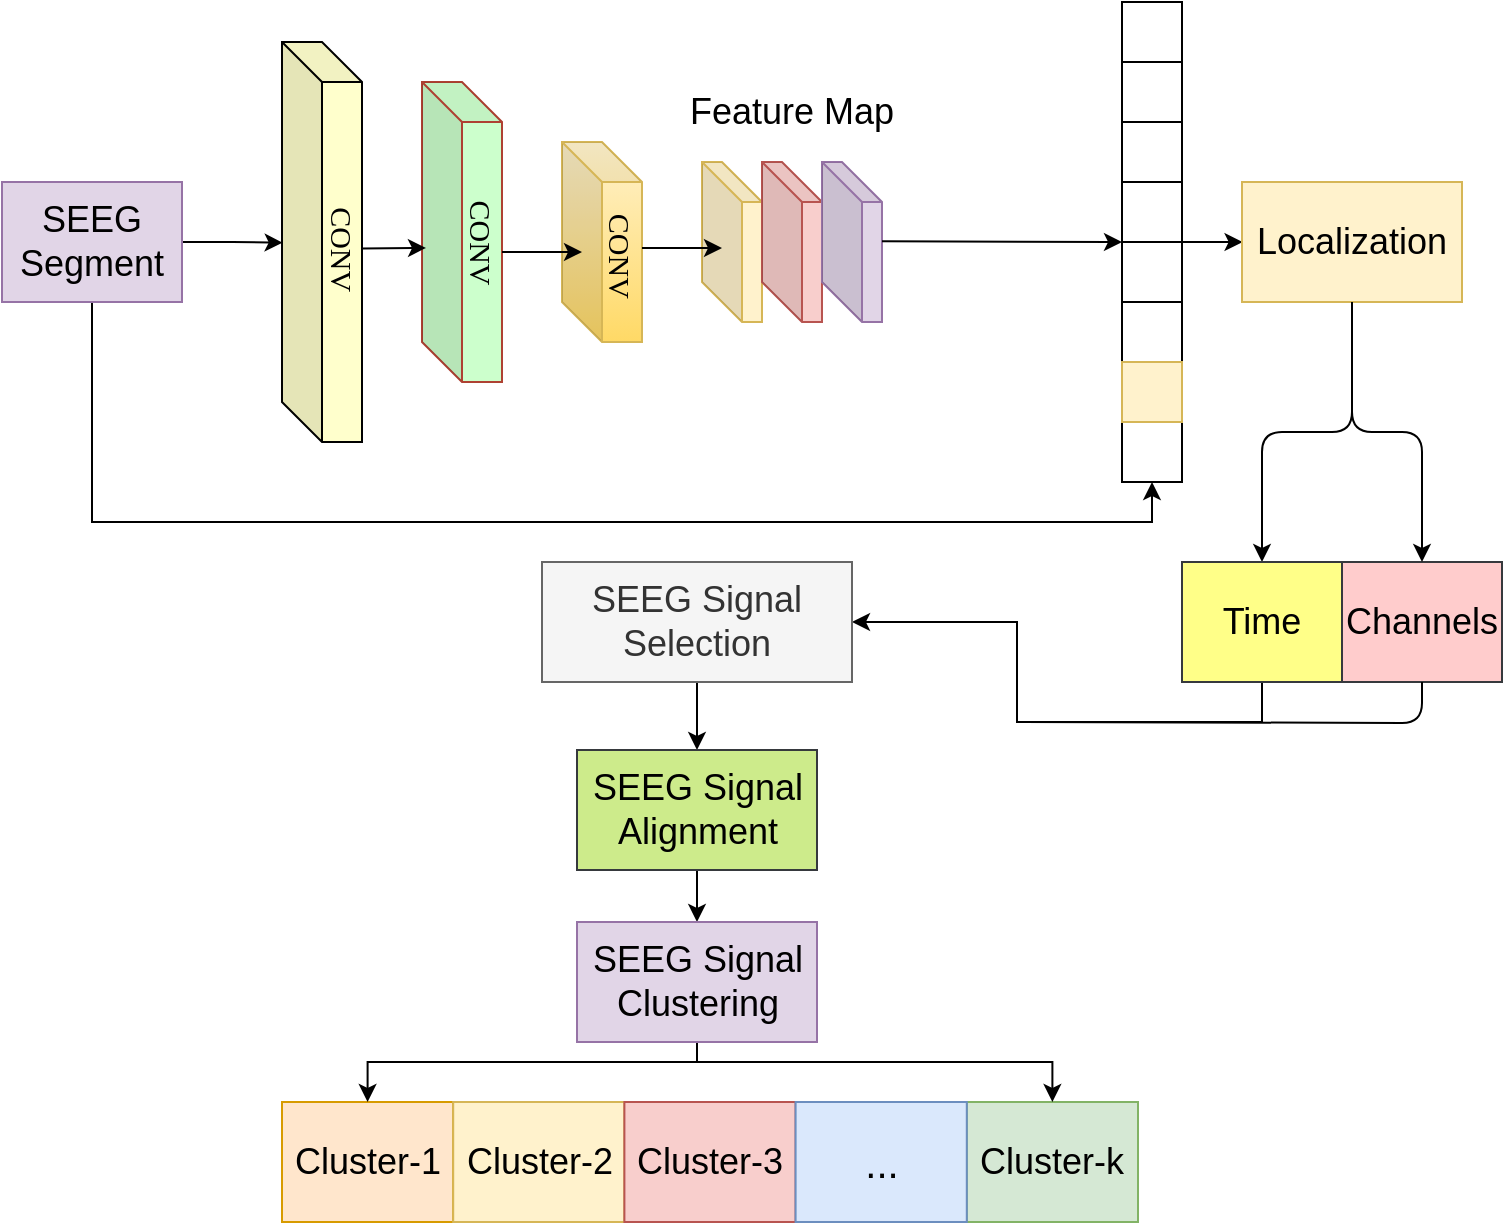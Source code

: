 <mxfile version="13.6.2" type="github">
  <diagram id="Wx8GK405Yj2OqTjKrMqW" name="Page-1">
    <mxGraphModel dx="1408" dy="819" grid="1" gridSize="10" guides="1" tooltips="1" connect="1" arrows="1" fold="1" page="1" pageScale="1" pageWidth="827" pageHeight="1169" math="1" shadow="0">
      <root>
        <mxCell id="0" />
        <mxCell id="1" parent="0" />
        <mxCell id="rtLLGx0ZlrT6Qw1LvZ3F-5" style="edgeStyle=orthogonalEdgeStyle;rounded=0;orthogonalLoop=1;jettySize=auto;html=1;exitX=1;exitY=0.5;exitDx=0;exitDy=0;entryX=0;entryY=0.5;entryDx=0;entryDy=0;" parent="1" source="rtLLGx0ZlrT6Qw1LvZ3F-1" edge="1">
          <mxGeometry relative="1" as="geometry">
            <mxPoint x="200.333" y="300.333" as="targetPoint" />
          </mxGeometry>
        </mxCell>
        <mxCell id="rtLLGx0ZlrT6Qw1LvZ3F-129" style="edgeStyle=orthogonalEdgeStyle;rounded=0;orthogonalLoop=1;jettySize=auto;html=1;exitX=0.5;exitY=1;exitDx=0;exitDy=0;entryX=0.5;entryY=1;entryDx=0;entryDy=0;startArrow=none;startFill=0;strokeColor=#000000;" parent="1" source="rtLLGx0ZlrT6Qw1LvZ3F-1" target="rtLLGx0ZlrT6Qw1LvZ3F-115" edge="1">
          <mxGeometry relative="1" as="geometry" />
        </mxCell>
        <mxCell id="rtLLGx0ZlrT6Qw1LvZ3F-1" value="&lt;font style=&quot;font-size: 18px&quot;&gt;SEEG Segment&lt;/font&gt;" style="rounded=0;whiteSpace=wrap;html=1;fillColor=#e1d5e7;strokeColor=#9673a6;" parent="1" vertex="1">
          <mxGeometry x="60" y="270" width="90" height="60" as="geometry" />
        </mxCell>
        <mxCell id="rtLLGx0ZlrT6Qw1LvZ3F-31" value="" style="group;fillColor=#FFFFFF;strokeColor=none;" parent="1" vertex="1" connectable="0">
          <mxGeometry x="200" y="200" width="60" height="200" as="geometry" />
        </mxCell>
        <mxCell id="rtLLGx0ZlrT6Qw1LvZ3F-27" value="" style="shape=cube;whiteSpace=wrap;html=1;boundedLbl=1;backgroundOutline=1;darkOpacity=0.05;darkOpacity2=0.1;fillColor=#FFFFCC;gradientColor=none;" parent="rtLLGx0ZlrT6Qw1LvZ3F-31" vertex="1">
          <mxGeometry width="40" height="200" as="geometry" />
        </mxCell>
        <mxCell id="rtLLGx0ZlrT6Qw1LvZ3F-30" value="&lt;font face=&quot;Verdana&quot; style=&quot;font-size: 15px&quot;&gt;CONV&lt;/font&gt;" style="text;html=1;align=center;verticalAlign=middle;resizable=0;points=[];autosize=1;rotation=90;" parent="rtLLGx0ZlrT6Qw1LvZ3F-31" vertex="1">
          <mxGeometry y="93.333" width="60" height="20" as="geometry" />
        </mxCell>
        <mxCell id="rtLLGx0ZlrT6Qw1LvZ3F-32" value="" style="group;fillColor=#FFFFFF;strokeColor=none;" parent="1" vertex="1" connectable="0">
          <mxGeometry x="270" y="220" width="60" height="150" as="geometry" />
        </mxCell>
        <mxCell id="rtLLGx0ZlrT6Qw1LvZ3F-33" value="" style="shape=cube;whiteSpace=wrap;html=1;boundedLbl=1;backgroundOutline=1;darkOpacity=0.05;darkOpacity2=0.1;fillColor=#CCFFCC;strokeColor=#ae4132;" parent="rtLLGx0ZlrT6Qw1LvZ3F-32" vertex="1">
          <mxGeometry width="40" height="150" as="geometry" />
        </mxCell>
        <mxCell id="rtLLGx0ZlrT6Qw1LvZ3F-34" value="&lt;font face=&quot;Verdana&quot; style=&quot;font-size: 15px&quot;&gt;CONV&lt;/font&gt;" style="text;html=1;align=center;verticalAlign=middle;resizable=0;points=[];autosize=1;rotation=90;" parent="rtLLGx0ZlrT6Qw1LvZ3F-32" vertex="1">
          <mxGeometry y="70" width="60" height="20" as="geometry" />
        </mxCell>
        <mxCell id="rtLLGx0ZlrT6Qw1LvZ3F-35" value="" style="group;gradientColor=none;fillColor=#FFFFFF;strokeColor=none;" parent="1" vertex="1" connectable="0">
          <mxGeometry x="340" y="250" width="60" height="100" as="geometry" />
        </mxCell>
        <mxCell id="rtLLGx0ZlrT6Qw1LvZ3F-36" value="" style="shape=cube;whiteSpace=wrap;html=1;boundedLbl=1;backgroundOutline=1;darkOpacity=0.05;darkOpacity2=0.1;gradientColor=#ffd966;fillColor=#fff2cc;strokeColor=#d6b656;" parent="rtLLGx0ZlrT6Qw1LvZ3F-35" vertex="1">
          <mxGeometry width="40" height="100.0" as="geometry" />
        </mxCell>
        <mxCell id="rtLLGx0ZlrT6Qw1LvZ3F-37" value="&lt;font face=&quot;Verdana&quot; style=&quot;font-size: 15px&quot;&gt;CONV&lt;/font&gt;" style="text;html=1;align=center;verticalAlign=middle;resizable=0;points=[];autosize=1;rotation=90;" parent="rtLLGx0ZlrT6Qw1LvZ3F-35" vertex="1">
          <mxGeometry y="46.667" width="60" height="20" as="geometry" />
        </mxCell>
        <mxCell id="rtLLGx0ZlrT6Qw1LvZ3F-67" style="edgeStyle=none;rounded=0;orthogonalLoop=1;jettySize=auto;html=1;entryX=0.05;entryY=0.553;entryDx=0;entryDy=0;entryPerimeter=0;" parent="1" source="rtLLGx0ZlrT6Qw1LvZ3F-30" target="rtLLGx0ZlrT6Qw1LvZ3F-33" edge="1">
          <mxGeometry relative="1" as="geometry" />
        </mxCell>
        <mxCell id="rtLLGx0ZlrT6Qw1LvZ3F-98" value="" style="group" parent="1" vertex="1" connectable="0">
          <mxGeometry x="410" y="260" width="90" height="80" as="geometry" />
        </mxCell>
        <mxCell id="rtLLGx0ZlrT6Qw1LvZ3F-91" value="" style="shape=cube;whiteSpace=wrap;html=1;boundedLbl=1;backgroundOutline=1;darkOpacity=0.05;darkOpacity2=0.1;fillColor=#fff2cc;strokeColor=#d6b656;" parent="rtLLGx0ZlrT6Qw1LvZ3F-98" vertex="1">
          <mxGeometry width="30" height="80" as="geometry" />
        </mxCell>
        <mxCell id="rtLLGx0ZlrT6Qw1LvZ3F-92" value="" style="shape=cube;whiteSpace=wrap;html=1;boundedLbl=1;backgroundOutline=1;darkOpacity=0.05;darkOpacity2=0.1;fillColor=#f8cecc;strokeColor=#b85450;" parent="rtLLGx0ZlrT6Qw1LvZ3F-98" vertex="1">
          <mxGeometry x="30" width="30" height="80" as="geometry" />
        </mxCell>
        <mxCell id="rtLLGx0ZlrT6Qw1LvZ3F-93" value="" style="shape=cube;whiteSpace=wrap;html=1;boundedLbl=1;backgroundOutline=1;darkOpacity=0.05;darkOpacity2=0.1;fillColor=#e1d5e7;strokeColor=#9673a6;" parent="rtLLGx0ZlrT6Qw1LvZ3F-98" vertex="1">
          <mxGeometry x="60" width="30" height="80" as="geometry" />
        </mxCell>
        <mxCell id="rtLLGx0ZlrT6Qw1LvZ3F-43" style="edgeStyle=none;rounded=0;orthogonalLoop=1;jettySize=auto;html=1;exitX=0;exitY=0;exitDx=25;exitDy=100;exitPerimeter=0;entryX=0.5;entryY=0;entryDx=0;entryDy=0;dashed=1;strokeColor=none;" parent="1" edge="1">
          <mxGeometry relative="1" as="geometry">
            <mxPoint x="495" y="350" as="sourcePoint" />
            <mxPoint x="578.333" y="390" as="targetPoint" />
          </mxGeometry>
        </mxCell>
        <mxCell id="rtLLGx0ZlrT6Qw1LvZ3F-118" value="" style="group" parent="1" vertex="1" connectable="0">
          <mxGeometry x="620" y="180" width="30" height="240" as="geometry" />
        </mxCell>
        <mxCell id="rtLLGx0ZlrT6Qw1LvZ3F-108" value="" style="rounded=0;whiteSpace=wrap;html=1;" parent="rtLLGx0ZlrT6Qw1LvZ3F-118" vertex="1">
          <mxGeometry width="30" height="30" as="geometry" />
        </mxCell>
        <mxCell id="rtLLGx0ZlrT6Qw1LvZ3F-109" value="" style="rounded=0;whiteSpace=wrap;html=1;" parent="rtLLGx0ZlrT6Qw1LvZ3F-118" vertex="1">
          <mxGeometry y="150" width="30" height="30" as="geometry" />
        </mxCell>
        <mxCell id="rtLLGx0ZlrT6Qw1LvZ3F-110" value="" style="rounded=0;whiteSpace=wrap;html=1;" parent="rtLLGx0ZlrT6Qw1LvZ3F-118" vertex="1">
          <mxGeometry y="120" width="30" height="30" as="geometry" />
        </mxCell>
        <mxCell id="rtLLGx0ZlrT6Qw1LvZ3F-111" value="" style="rounded=0;whiteSpace=wrap;html=1;" parent="rtLLGx0ZlrT6Qw1LvZ3F-118" vertex="1">
          <mxGeometry y="90" width="30" height="30" as="geometry" />
        </mxCell>
        <mxCell id="rtLLGx0ZlrT6Qw1LvZ3F-112" value="" style="rounded=0;whiteSpace=wrap;html=1;" parent="rtLLGx0ZlrT6Qw1LvZ3F-118" vertex="1">
          <mxGeometry y="60" width="30" height="30" as="geometry" />
        </mxCell>
        <mxCell id="rtLLGx0ZlrT6Qw1LvZ3F-113" value="" style="rounded=0;whiteSpace=wrap;html=1;" parent="rtLLGx0ZlrT6Qw1LvZ3F-118" vertex="1">
          <mxGeometry y="30" width="30" height="30" as="geometry" />
        </mxCell>
        <mxCell id="rtLLGx0ZlrT6Qw1LvZ3F-115" value="" style="rounded=0;whiteSpace=wrap;html=1;" parent="rtLLGx0ZlrT6Qw1LvZ3F-118" vertex="1">
          <mxGeometry y="210" width="30" height="30" as="geometry" />
        </mxCell>
        <mxCell id="rtLLGx0ZlrT6Qw1LvZ3F-116" value="" style="rounded=0;whiteSpace=wrap;html=1;fillColor=#fff2cc;strokeColor=#d6b656;" parent="rtLLGx0ZlrT6Qw1LvZ3F-118" vertex="1">
          <mxGeometry y="180" width="30" height="30" as="geometry" />
        </mxCell>
        <mxCell id="rtLLGx0ZlrT6Qw1LvZ3F-117" style="edgeStyle=none;rounded=0;orthogonalLoop=1;jettySize=auto;html=1;exitX=0.5;exitY=1;exitDx=0;exitDy=0;startArrow=none;startFill=0;strokeColor=#000000;" parent="rtLLGx0ZlrT6Qw1LvZ3F-118" source="rtLLGx0ZlrT6Qw1LvZ3F-115" target="rtLLGx0ZlrT6Qw1LvZ3F-115" edge="1">
          <mxGeometry relative="1" as="geometry" />
        </mxCell>
        <mxCell id="rtLLGx0ZlrT6Qw1LvZ3F-120" value="" style="endArrow=classic;html=1;strokeColor=#000000;" parent="1" edge="1">
          <mxGeometry width="50" height="50" relative="1" as="geometry">
            <mxPoint x="380" y="303" as="sourcePoint" />
            <mxPoint x="420" y="303" as="targetPoint" />
          </mxGeometry>
        </mxCell>
        <mxCell id="rtLLGx0ZlrT6Qw1LvZ3F-122" value="" style="endArrow=classic;html=1;strokeColor=#000000;" parent="1" edge="1">
          <mxGeometry width="50" height="50" relative="1" as="geometry">
            <mxPoint x="310" y="305" as="sourcePoint" />
            <mxPoint x="350" y="305" as="targetPoint" />
          </mxGeometry>
        </mxCell>
        <mxCell id="rtLLGx0ZlrT6Qw1LvZ3F-128" value="" style="endArrow=classic;html=1;strokeColor=#000000;entryX=0;entryY=1;entryDx=0;entryDy=0;" parent="1" target="rtLLGx0ZlrT6Qw1LvZ3F-111" edge="1">
          <mxGeometry width="50" height="50" relative="1" as="geometry">
            <mxPoint x="500" y="299.58" as="sourcePoint" />
            <mxPoint x="600" y="299.58" as="targetPoint" />
          </mxGeometry>
        </mxCell>
        <mxCell id="rtLLGx0ZlrT6Qw1LvZ3F-130" style="edgeStyle=orthogonalEdgeStyle;rounded=0;orthogonalLoop=1;jettySize=auto;html=1;exitX=1;exitY=0;exitDx=0;exitDy=0;startArrow=none;startFill=0;strokeColor=#000000;" parent="1" source="rtLLGx0ZlrT6Qw1LvZ3F-110" edge="1">
          <mxGeometry relative="1" as="geometry">
            <mxPoint x="680.333" y="300.333" as="targetPoint" />
          </mxGeometry>
        </mxCell>
        <mxCell id="rtLLGx0ZlrT6Qw1LvZ3F-131" value="&lt;font style=&quot;font-size: 18px&quot;&gt;Localization&lt;/font&gt;" style="rounded=0;whiteSpace=wrap;html=1;fillColor=#fff2cc;strokeColor=#d6b656;" parent="1" vertex="1">
          <mxGeometry x="680" y="270" width="110" height="60" as="geometry" />
        </mxCell>
        <mxCell id="rtLLGx0ZlrT6Qw1LvZ3F-134" value="" style="endArrow=classic;html=1;strokeColor=#000000;exitX=0.5;exitY=1;exitDx=0;exitDy=0;entryX=0.5;entryY=0;entryDx=0;entryDy=0;edgeStyle=orthogonalEdgeStyle;" parent="1" source="rtLLGx0ZlrT6Qw1LvZ3F-131" target="rtLLGx0ZlrT6Qw1LvZ3F-135" edge="1">
          <mxGeometry width="50" height="50" relative="1" as="geometry">
            <mxPoint x="60" y="590" as="sourcePoint" />
            <mxPoint x="735" y="450" as="targetPoint" />
          </mxGeometry>
        </mxCell>
        <mxCell id="rtLLGx0ZlrT6Qw1LvZ3F-153" style="edgeStyle=orthogonalEdgeStyle;rounded=0;orthogonalLoop=1;jettySize=auto;html=1;exitX=0.5;exitY=1;exitDx=0;exitDy=0;entryX=1;entryY=0.5;entryDx=0;entryDy=0;startArrow=none;startFill=0;strokeColor=#000000;" parent="1" source="rtLLGx0ZlrT6Qw1LvZ3F-135" target="rtLLGx0ZlrT6Qw1LvZ3F-140" edge="1">
          <mxGeometry relative="1" as="geometry" />
        </mxCell>
        <mxCell id="rtLLGx0ZlrT6Qw1LvZ3F-135" value="&lt;font style=&quot;font-size: 18px&quot;&gt;Time&lt;/font&gt;" style="rounded=0;whiteSpace=wrap;html=1;fillColor=#ffff88;strokeColor=#36393d;" parent="1" vertex="1">
          <mxGeometry x="650" y="460" width="80" height="60" as="geometry" />
        </mxCell>
        <mxCell id="rtLLGx0ZlrT6Qw1LvZ3F-136" value="&lt;font style=&quot;font-size: 18px&quot;&gt;Channels&lt;/font&gt;" style="rounded=0;whiteSpace=wrap;html=1;fillColor=#ffcccc;strokeColor=#36393d;" parent="1" vertex="1">
          <mxGeometry x="730" y="460" width="80" height="60" as="geometry" />
        </mxCell>
        <mxCell id="rtLLGx0ZlrT6Qw1LvZ3F-137" value="" style="endArrow=classic;html=1;strokeColor=#000000;exitX=0.5;exitY=1;exitDx=0;exitDy=0;entryX=0.5;entryY=0;entryDx=0;entryDy=0;edgeStyle=orthogonalEdgeStyle;" parent="1" source="rtLLGx0ZlrT6Qw1LvZ3F-131" target="rtLLGx0ZlrT6Qw1LvZ3F-136" edge="1">
          <mxGeometry width="50" height="50" relative="1" as="geometry">
            <mxPoint x="470" y="610" as="sourcePoint" />
            <mxPoint x="520" y="560" as="targetPoint" />
          </mxGeometry>
        </mxCell>
        <mxCell id="rtLLGx0ZlrT6Qw1LvZ3F-158" style="edgeStyle=orthogonalEdgeStyle;rounded=0;orthogonalLoop=1;jettySize=auto;html=1;exitX=0.5;exitY=1;exitDx=0;exitDy=0;startArrow=none;startFill=0;strokeColor=#000000;" parent="1" source="rtLLGx0ZlrT6Qw1LvZ3F-140" target="rtLLGx0ZlrT6Qw1LvZ3F-157" edge="1">
          <mxGeometry relative="1" as="geometry" />
        </mxCell>
        <mxCell id="rtLLGx0ZlrT6Qw1LvZ3F-140" value="&lt;font style=&quot;font-size: 18px&quot;&gt;SEEG Signal Selection&lt;/font&gt;" style="rounded=0;whiteSpace=wrap;html=1;fillColor=#f5f5f5;strokeColor=#666666;fontColor=#333333;" parent="1" vertex="1">
          <mxGeometry x="330" y="460" width="155" height="60" as="geometry" />
        </mxCell>
        <mxCell id="rtLLGx0ZlrT6Qw1LvZ3F-155" value="" style="endArrow=none;html=1;strokeColor=#000000;entryX=0.5;entryY=1;entryDx=0;entryDy=0;edgeStyle=orthogonalEdgeStyle;" parent="1" target="rtLLGx0ZlrT6Qw1LvZ3F-136" edge="1">
          <mxGeometry width="50" height="50" relative="1" as="geometry">
            <mxPoint x="570" y="540" as="sourcePoint" />
            <mxPoint x="590" y="640" as="targetPoint" />
          </mxGeometry>
        </mxCell>
        <mxCell id="rtLLGx0ZlrT6Qw1LvZ3F-156" value="&lt;font style=&quot;font-size: 18px&quot;&gt;Feature Map&lt;/font&gt;" style="rounded=0;whiteSpace=wrap;html=1;fillColor=#FFFFFF;gradientColor=none;strokeColor=none;" parent="1" vertex="1">
          <mxGeometry x="395" y="220" width="120" height="30" as="geometry" />
        </mxCell>
        <mxCell id="BqNa_sSbRJecgwbqxOsx-3" style="edgeStyle=orthogonalEdgeStyle;rounded=0;orthogonalLoop=1;jettySize=auto;html=1;exitX=0.5;exitY=1;exitDx=0;exitDy=0;entryX=0.5;entryY=0;entryDx=0;entryDy=0;" parent="1" source="rtLLGx0ZlrT6Qw1LvZ3F-157" target="BqNa_sSbRJecgwbqxOsx-2" edge="1">
          <mxGeometry relative="1" as="geometry" />
        </mxCell>
        <mxCell id="rtLLGx0ZlrT6Qw1LvZ3F-157" value="&lt;font style=&quot;font-size: 18px&quot;&gt;SEEG Signal Alignment&lt;/font&gt;" style="rounded=0;whiteSpace=wrap;html=1;fillColor=#cdeb8b;strokeColor=#36393d;" parent="1" vertex="1">
          <mxGeometry x="347.5" y="554" width="120" height="60" as="geometry" />
        </mxCell>
        <mxCell id="rtLLGx0ZlrT6Qw1LvZ3F-185" value="" style="group;fillColor=#ffe6cc;strokeColor=#d79b00;" parent="1" vertex="1" connectable="0">
          <mxGeometry x="200" y="730" width="428" height="60" as="geometry" />
        </mxCell>
        <mxCell id="rtLLGx0ZlrT6Qw1LvZ3F-180" value="&lt;span style=&quot;font-size: 18px&quot;&gt;Cluster-1&lt;/span&gt;" style="rounded=0;whiteSpace=wrap;html=1;fillColor=#ffe6cc;strokeColor=#d79b00;" parent="rtLLGx0ZlrT6Qw1LvZ3F-185" vertex="1">
          <mxGeometry width="85.6" height="60" as="geometry" />
        </mxCell>
        <mxCell id="rtLLGx0ZlrT6Qw1LvZ3F-181" value="&lt;span style=&quot;font-size: 18px ; white-space: normal&quot;&gt;Cluster-2&lt;/span&gt;" style="rounded=0;whiteSpace=wrap;html=1;fillColor=#fff2cc;strokeColor=#d6b656;" parent="rtLLGx0ZlrT6Qw1LvZ3F-185" vertex="1">
          <mxGeometry x="85.6" width="85.6" height="60" as="geometry" />
        </mxCell>
        <mxCell id="rtLLGx0ZlrT6Qw1LvZ3F-182" value="&lt;span style=&quot;font-size: 18px&quot;&gt;Cluster-k&lt;/span&gt;" style="rounded=0;whiteSpace=wrap;html=1;fillColor=#d5e8d4;strokeColor=#82b366;" parent="rtLLGx0ZlrT6Qw1LvZ3F-185" vertex="1">
          <mxGeometry x="342.4" width="85.6" height="60" as="geometry" />
        </mxCell>
        <mxCell id="rtLLGx0ZlrT6Qw1LvZ3F-183" value="&lt;span style=&quot;font-size: 18px&quot;&gt;Cluster-3&lt;/span&gt;" style="rounded=0;whiteSpace=wrap;html=1;fillColor=#f8cecc;strokeColor=#b85450;" parent="rtLLGx0ZlrT6Qw1LvZ3F-185" vertex="1">
          <mxGeometry x="171.2" width="85.6" height="60" as="geometry" />
        </mxCell>
        <mxCell id="rtLLGx0ZlrT6Qw1LvZ3F-184" value="&lt;font style=&quot;font-size: 20px&quot;&gt;...&lt;/font&gt;" style="rounded=0;whiteSpace=wrap;html=1;fillColor=#dae8fc;strokeColor=#6c8ebf;" parent="rtLLGx0ZlrT6Qw1LvZ3F-185" vertex="1">
          <mxGeometry x="256.8" width="85.6" height="60" as="geometry" />
        </mxCell>
        <mxCell id="BqNa_sSbRJecgwbqxOsx-4" style="edgeStyle=orthogonalEdgeStyle;rounded=0;orthogonalLoop=1;jettySize=auto;html=1;exitX=0.5;exitY=1;exitDx=0;exitDy=0;entryX=0.5;entryY=0;entryDx=0;entryDy=0;" parent="1" source="BqNa_sSbRJecgwbqxOsx-2" target="rtLLGx0ZlrT6Qw1LvZ3F-180" edge="1">
          <mxGeometry relative="1" as="geometry">
            <Array as="points">
              <mxPoint x="408" y="710" />
              <mxPoint x="243" y="710" />
            </Array>
          </mxGeometry>
        </mxCell>
        <mxCell id="BqNa_sSbRJecgwbqxOsx-5" style="edgeStyle=orthogonalEdgeStyle;rounded=0;orthogonalLoop=1;jettySize=auto;html=1;exitX=0.5;exitY=1;exitDx=0;exitDy=0;entryX=0.5;entryY=0;entryDx=0;entryDy=0;" parent="1" source="BqNa_sSbRJecgwbqxOsx-2" target="rtLLGx0ZlrT6Qw1LvZ3F-182" edge="1">
          <mxGeometry relative="1" as="geometry">
            <Array as="points">
              <mxPoint x="408" y="710" />
              <mxPoint x="585" y="710" />
            </Array>
          </mxGeometry>
        </mxCell>
        <mxCell id="BqNa_sSbRJecgwbqxOsx-2" value="&lt;font style=&quot;font-size: 18px&quot;&gt;SEEG Signal Clustering&lt;/font&gt;" style="rounded=0;whiteSpace=wrap;html=1;fillColor=#e1d5e7;strokeColor=#9673a6;" parent="1" vertex="1">
          <mxGeometry x="347.5" y="640" width="120" height="60" as="geometry" />
        </mxCell>
      </root>
    </mxGraphModel>
  </diagram>
</mxfile>
